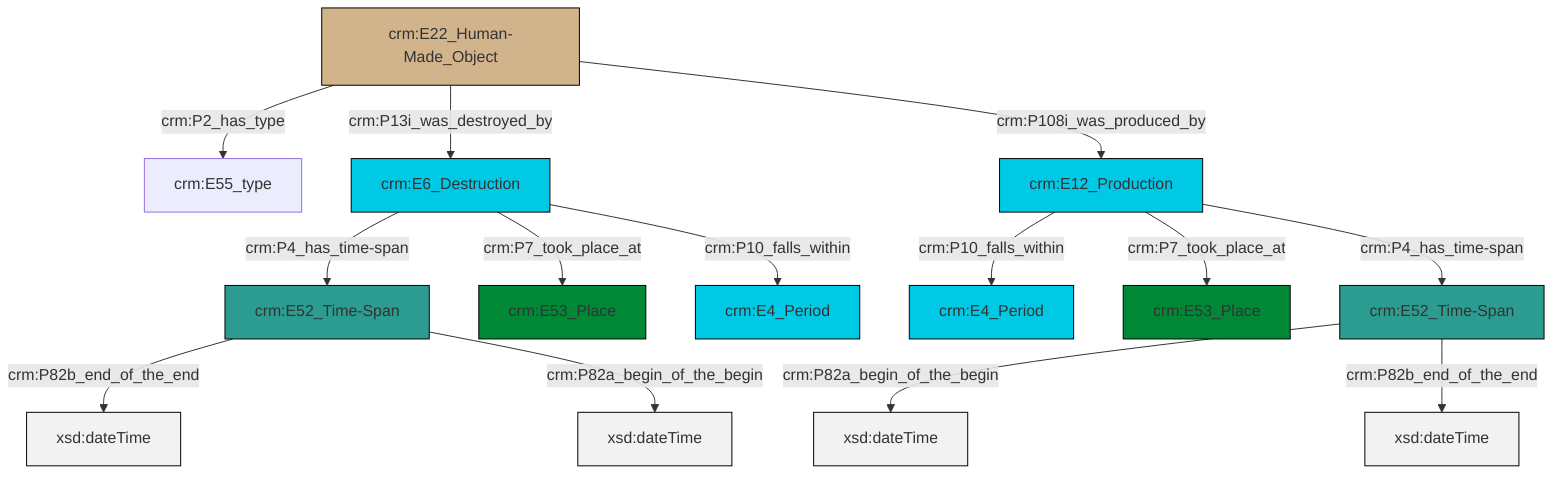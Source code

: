 graph TD
classDef Literal fill:#f2f2f2,stroke:#000000;
classDef CRM_Entity fill:#FFFFFF,stroke:#000000;
classDef Temporal_Entity fill:#00C9E6, stroke:#000000;
classDef Type fill:#E18312, stroke:#000000;
classDef Time-Span fill:#2C9C91, stroke:#000000;
classDef Appellation fill:#FFEB7F, stroke:#000000;
classDef Place fill:#008836, stroke:#000000;
classDef Persistent_Item fill:#B266B2, stroke:#000000;
classDef Conceptual_Object fill:#FFD700, stroke:#000000;
classDef Physical_Thing fill:#D2B48C, stroke:#000000;
classDef Actor fill:#f58aad, stroke:#000000;
classDef PC_Classes fill:#4ce600, stroke:#000000;
classDef Multi fill:#cccccc,stroke:#000000;

4["crm:E6_Destruction"]:::Temporal_Entity -->|crm:P4_has_time-span| 5["crm:E52_Time-Span"]:::Time-Span
0["crm:E22_Human-Made_Object"]:::Physical_Thing -->|crm:P2_has_type| 10["crm:E55_type"]:::Default
4["crm:E6_Destruction"]:::Temporal_Entity -->|crm:P7_took_place_at| 12["crm:E53_Place"]:::Place
6["crm:E52_Time-Span"]:::Time-Span -->|crm:P82a_begin_of_the_begin| 13[xsd:dateTime]:::Literal
0["crm:E22_Human-Made_Object"]:::Physical_Thing -->|crm:P13i_was_destroyed_by| 4["crm:E6_Destruction"]:::Temporal_Entity
6["crm:E52_Time-Span"]:::Time-Span -->|crm:P82b_end_of_the_end| 17[xsd:dateTime]:::Literal
18["crm:E12_Production"]:::Temporal_Entity -->|crm:P10_falls_within| 8["crm:E4_Period"]:::Temporal_Entity
5["crm:E52_Time-Span"]:::Time-Span -->|crm:P82b_end_of_the_end| 19[xsd:dateTime]:::Literal
18["crm:E12_Production"]:::Temporal_Entity -->|crm:P7_took_place_at| 14["crm:E53_Place"]:::Place
18["crm:E12_Production"]:::Temporal_Entity -->|crm:P4_has_time-span| 6["crm:E52_Time-Span"]:::Time-Span
5["crm:E52_Time-Span"]:::Time-Span -->|crm:P82a_begin_of_the_begin| 21[xsd:dateTime]:::Literal
4["crm:E6_Destruction"]:::Temporal_Entity -->|crm:P10_falls_within| 2["crm:E4_Period"]:::Temporal_Entity
0["crm:E22_Human-Made_Object"]:::Physical_Thing -->|crm:P108i_was_produced_by| 18["crm:E12_Production"]:::Temporal_Entity